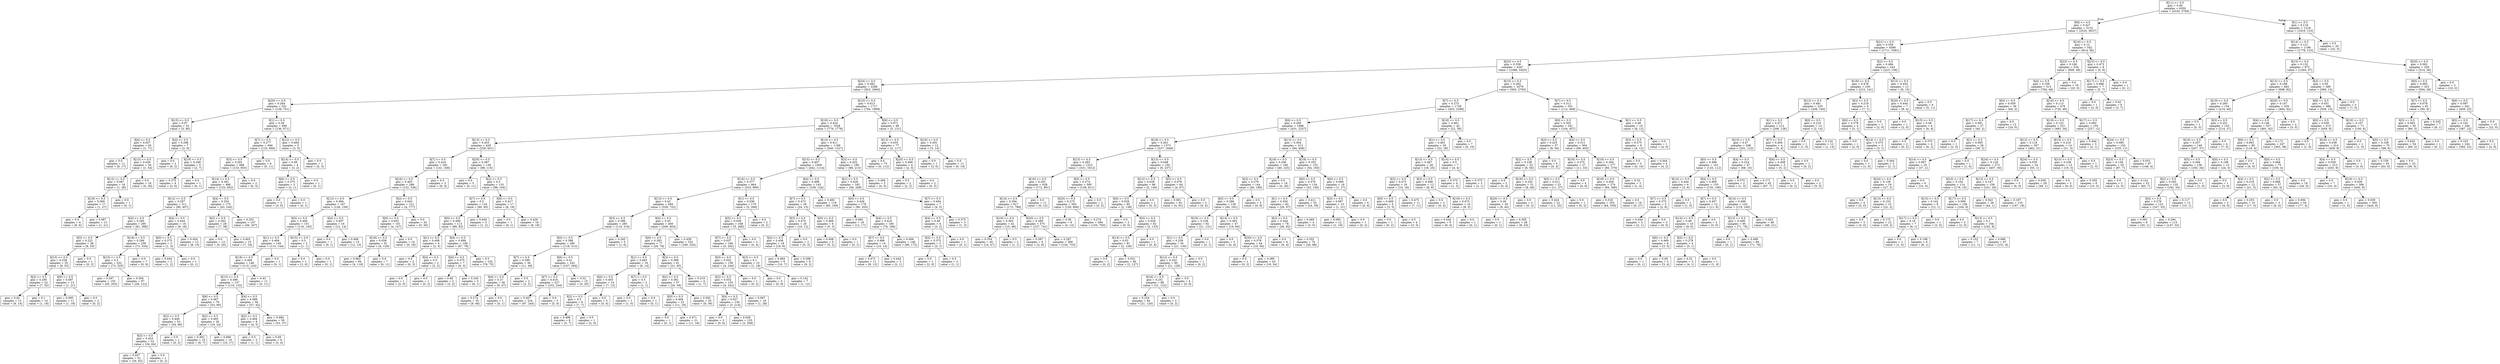 digraph Tree {
node [shape=box] ;
0 [label="X[11] <= 0.5\ngini = 0.49\nsamples = 6350\nvalue = [4335, 5760]"] ;
1 [label="X[8] <= 0.5\ngini = 0.427\nsamples = 5132\nvalue = [2525, 5637]"] ;
0 -> 1 [labeldistance=2.5, labelangle=45, headlabel="True"] ;
2 [label="X[21] <= 0.5\ngini = 0.359\nsamples = 4590\nvalue = [1711, 5581]"] ;
1 -> 2 ;
3 [label="X[23] <= 0.5\ngini = 0.338\nsamples = 4347\nvalue = [1488, 5425]"] ;
2 -> 3 ;
4 [label="X[24] <= 0.5\ngini = 0.382\nsamples = 2268\nvalue = [923, 2660]"] ;
3 -> 4 ;
5 [label="X[20] <= 0.5\ngini = 0.264\nsamples = 551\nvalue = [139, 751]"] ;
4 -> 5 ;
6 [label="X[15] <= 0.5\ngini = 0.07\nsamples = 52\nvalue = [3, 80]"] ;
5 -> 6 ;
7 [label="X[4] <= 0.5\ngini = 0.027\nsamples = 45\nvalue = [1, 71]"] ;
6 -> 7 ;
8 [label="gini = 0.0\nsamples = 11\nvalue = [0, 17]"] ;
7 -> 8 ;
9 [label="X[13] <= 0.5\ngini = 0.036\nsamples = 34\nvalue = [1, 54]"] ;
7 -> 9 ;
10 [label="X[12] <= 0.5\ngini = 0.067\nsamples = 18\nvalue = [1, 28]"] ;
9 -> 10 ;
11 [label="X[18] <= 0.5\ngini = 0.069\nsamples = 17\nvalue = [1, 27]"] ;
10 -> 11 ;
12 [label="gini = 0.0\nsamples = 4\nvalue = [0, 6]"] ;
11 -> 12 ;
13 [label="gini = 0.087\nsamples = 13\nvalue = [1, 21]"] ;
11 -> 13 ;
14 [label="gini = 0.0\nsamples = 1\nvalue = [0, 1]"] ;
10 -> 14 ;
15 [label="gini = 0.0\nsamples = 16\nvalue = [0, 26]"] ;
9 -> 15 ;
16 [label="X[4] <= 0.5\ngini = 0.298\nsamples = 7\nvalue = [2, 9]"] ;
6 -> 16 ;
17 [label="gini = 0.0\nsamples = 2\nvalue = [0, 2]"] ;
16 -> 17 ;
18 [label="X[19] <= 0.5\ngini = 0.346\nsamples = 5\nvalue = [2, 7]"] ;
16 -> 18 ;
19 [label="gini = 0.375\nsamples = 4\nvalue = [2, 6]"] ;
18 -> 19 ;
20 [label="gini = 0.0\nsamples = 1\nvalue = [0, 1]"] ;
18 -> 20 ;
21 [label="X[1] <= 0.5\ngini = 0.28\nsamples = 499\nvalue = [136, 671]"] ;
5 -> 21 ;
22 [label="X[7] <= 0.5\ngini = 0.277\nsamples = 494\nvalue = [133, 666]"] ;
21 -> 22 ;
23 [label="X[3] <= 0.5\ngini = 0.281\nsamples = 488\nvalue = [133, 655]"] ;
22 -> 23 ;
24 [label="X[14] <= 0.5\ngini = 0.281\nsamples = 486\nvalue = [133, 652]"] ;
23 -> 24 ;
25 [label="X[12] <= 0.5\ngini = 0.297\nsamples = 311\nvalue = [90, 407]"] ;
24 -> 25 ;
26 [label="X[4] <= 0.5\ngini = 0.285\nsamples = 295\nvalue = [81, 389]"] ;
25 -> 26 ;
27 [label="X[5] <= 0.5\ngini = 0.222\nsamples = 36\nvalue = [8, 55]"] ;
26 -> 27 ;
28 [label="X[15] <= 0.5\ngini = 0.228\nsamples = 35\nvalue = [8, 53]"] ;
27 -> 28 ;
29 [label="X[2] <= 0.5\ngini = 0.295\nsamples = 22\nvalue = [7, 32]"] ;
28 -> 29 ;
30 [label="gini = 0.42\nsamples = 12\nvalue = [6, 14]"] ;
29 -> 30 ;
31 [label="gini = 0.1\nsamples = 10\nvalue = [1, 18]"] ;
29 -> 31 ;
32 [label="X[0] <= 0.5\ngini = 0.087\nsamples = 13\nvalue = [1, 21]"] ;
28 -> 32 ;
33 [label="gini = 0.095\nsamples = 11\nvalue = [1, 19]"] ;
32 -> 33 ;
34 [label="gini = 0.0\nsamples = 2\nvalue = [0, 2]"] ;
32 -> 34 ;
35 [label="gini = 0.0\nsamples = 1\nvalue = [0, 2]"] ;
27 -> 35 ;
36 [label="X[16] <= 0.5\ngini = 0.294\nsamples = 259\nvalue = [73, 334]"] ;
26 -> 36 ;
37 [label="X[15] <= 0.5\ngini = 0.3\nsamples = 252\nvalue = [73, 325]"] ;
36 -> 37 ;
38 [label="gini = 0.297\nsamples = 155\nvalue = [45, 203]"] ;
37 -> 38 ;
39 [label="gini = 0.304\nsamples = 97\nvalue = [28, 122]"] ;
37 -> 39 ;
40 [label="gini = 0.0\nsamples = 7\nvalue = [0, 9]"] ;
36 -> 40 ;
41 [label="X[4] <= 0.5\ngini = 0.444\nsamples = 16\nvalue = [9, 18]"] ;
25 -> 41 ;
42 [label="X[0] <= 0.5\ngini = 0.375\nsamples = 3\nvalue = [1, 3]"] ;
41 -> 42 ;
43 [label="gini = 0.444\nsamples = 2\nvalue = [1, 2]"] ;
42 -> 43 ;
44 [label="gini = 0.0\nsamples = 1\nvalue = [0, 1]"] ;
42 -> 44 ;
45 [label="gini = 0.454\nsamples = 13\nvalue = [8, 15]"] ;
41 -> 45 ;
46 [label="X[4] <= 0.5\ngini = 0.254\nsamples = 175\nvalue = [43, 245]"] ;
24 -> 46 ;
47 [label="X[2] <= 0.5\ngini = 0.263\nsamples = 28\nvalue = [7, 38]"] ;
46 -> 47 ;
48 [label="gini = 0.0\nsamples = 13\nvalue = [0, 20]"] ;
47 -> 48 ;
49 [label="gini = 0.403\nsamples = 15\nvalue = [7, 18]"] ;
47 -> 49 ;
50 [label="gini = 0.252\nsamples = 147\nvalue = [36, 207]"] ;
46 -> 50 ;
51 [label="gini = 0.0\nsamples = 2\nvalue = [0, 3]"] ;
23 -> 51 ;
52 [label="gini = 0.0\nsamples = 6\nvalue = [0, 11]"] ;
22 -> 52 ;
53 [label="X[12] <= 0.5\ngini = 0.469\nsamples = 5\nvalue = [3, 5]"] ;
21 -> 53 ;
54 [label="X[14] <= 0.5\ngini = 0.48\nsamples = 4\nvalue = [3, 2]"] ;
53 -> 54 ;
55 [label="X[6] <= 0.5\ngini = 0.375\nsamples = 3\nvalue = [3, 1]"] ;
54 -> 55 ;
56 [label="gini = 0.0\nsamples = 2\nvalue = [3, 0]"] ;
55 -> 56 ;
57 [label="gini = 0.0\nsamples = 1\nvalue = [0, 1]"] ;
55 -> 57 ;
58 [label="gini = 0.0\nsamples = 1\nvalue = [0, 1]"] ;
54 -> 58 ;
59 [label="gini = 0.0\nsamples = 1\nvalue = [0, 3]"] ;
53 -> 59 ;
60 [label="X[10] <= 0.5\ngini = 0.413\nsamples = 1717\nvalue = [784, 1909]"] ;
4 -> 60 ;
61 [label="X[19] <= 0.5\ngini = 0.424\nsamples = 1628\nvalue = [779, 1778]"] ;
60 -> 61 ;
62 [label="X[13] <= 0.5\ngini = 0.453\nsamples = 429\nvalue = [239, 451]"] ;
61 -> 62 ;
63 [label="X[7] <= 0.5\ngini = 0.416\nsamples = 291\nvalue = [141, 336]"] ;
62 -> 63 ;
64 [label="X[16] <= 0.5\ngini = 0.405\nsamples = 288\nvalue = [132, 336]"] ;
63 -> 64 ;
65 [label="X[12] <= 0.5\ngini = 0.494\nsamples = 167\nvalue = [128, 159]"] ;
64 -> 65 ;
66 [label="X[5] <= 0.5\ngini = 0.494\nsamples = 151\nvalue = [116, 145]"] ;
65 -> 66 ;
67 [label="X[1] <= 0.5\ngini = 0.494\nsamples = 149\nvalue = [115, 144]"] ;
66 -> 67 ;
68 [label="X[18] <= 0.5\ngini = 0.494\nsamples = 148\nvalue = [115, 143]"] ;
67 -> 68 ;
69 [label="X[15] <= 0.5\ngini = 0.496\nsamples = 137\nvalue = [110, 132]"] ;
68 -> 69 ;
70 [label="X[6] <= 0.5\ngini = 0.467\nsamples = 79\nvalue = [53, 90]"] ;
69 -> 70 ;
71 [label="X[2] <= 0.5\ngini = 0.449\nsamples = 53\nvalue = [34, 66]"] ;
70 -> 71 ;
72 [label="X[3] <= 0.5\ngini = 0.453\nsamples = 52\nvalue = [34, 64]"] ;
71 -> 72 ;
73 [label="gini = 0.457\nsamples = 51\nvalue = [34, 62]"] ;
72 -> 73 ;
74 [label="gini = 0.0\nsamples = 1\nvalue = [0, 2]"] ;
72 -> 74 ;
75 [label="gini = 0.0\nsamples = 1\nvalue = [0, 2]"] ;
71 -> 75 ;
76 [label="X[2] <= 0.5\ngini = 0.493\nsamples = 26\nvalue = [19, 24]"] ;
70 -> 76 ;
77 [label="gini = 0.492\nsamples = 10\nvalue = [9, 7]"] ;
76 -> 77 ;
78 [label="gini = 0.466\nsamples = 16\nvalue = [10, 17]"] ;
76 -> 78 ;
79 [label="X[4] <= 0.5\ngini = 0.489\nsamples = 58\nvalue = [57, 42]"] ;
69 -> 79 ;
80 [label="X[2] <= 0.5\ngini = 0.494\nsamples = 8\nvalue = [4, 5]"] ;
79 -> 80 ;
81 [label="gini = 0.5\nsamples = 2\nvalue = [1, 1]"] ;
80 -> 81 ;
82 [label="gini = 0.49\nsamples = 6\nvalue = [3, 4]"] ;
80 -> 82 ;
83 [label="gini = 0.484\nsamples = 50\nvalue = [53, 37]"] ;
79 -> 83 ;
84 [label="gini = 0.43\nsamples = 11\nvalue = [5, 11]"] ;
68 -> 84 ;
85 [label="gini = 0.0\nsamples = 1\nvalue = [0, 1]"] ;
67 -> 85 ;
86 [label="X[15] <= 0.5\ngini = 0.5\nsamples = 2\nvalue = [1, 1]"] ;
66 -> 86 ;
87 [label="gini = 0.0\nsamples = 1\nvalue = [1, 0]"] ;
86 -> 87 ;
88 [label="gini = 0.0\nsamples = 1\nvalue = [0, 1]"] ;
86 -> 88 ;
89 [label="X[4] <= 0.5\ngini = 0.497\nsamples = 16\nvalue = [12, 14]"] ;
65 -> 89 ;
90 [label="gini = 0.0\nsamples = 1\nvalue = [0, 1]"] ;
89 -> 90 ;
91 [label="gini = 0.499\nsamples = 15\nvalue = [12, 13]"] ;
89 -> 91 ;
92 [label="X[2] <= 0.5\ngini = 0.043\nsamples = 121\nvalue = [4, 177]"] ;
64 -> 92 ;
93 [label="X[6] <= 0.5\ngini = 0.052\nsamples = 101\nvalue = [4, 147]"] ;
92 -> 93 ;
94 [label="X[18] <= 0.5\ngini = 0.058\nsamples = 91\nvalue = [4, 129]"] ;
93 -> 94 ;
95 [label="gini = 0.063\nsamples = 84\nvalue = [4, 118]"] ;
94 -> 95 ;
96 [label="gini = 0.0\nsamples = 7\nvalue = [0, 11]"] ;
94 -> 96 ;
97 [label="gini = 0.0\nsamples = 10\nvalue = [0, 18]"] ;
93 -> 97 ;
98 [label="gini = 0.0\nsamples = 20\nvalue = [0, 30]"] ;
92 -> 98 ;
99 [label="gini = 0.0\nsamples = 3\nvalue = [9, 0]"] ;
63 -> 99 ;
100 [label="X[20] <= 0.5\ngini = 0.497\nsamples = 138\nvalue = [98, 115]"] ;
62 -> 100 ;
101 [label="gini = 0.0\nsamples = 5\nvalue = [0, 11]"] ;
100 -> 101 ;
102 [label="X[2] <= 0.5\ngini = 0.5\nsamples = 133\nvalue = [98, 104]"] ;
100 -> 102 ;
103 [label="X[7] <= 0.5\ngini = 0.5\nsamples = 116\nvalue = [90, 85]"] ;
102 -> 103 ;
104 [label="X[0] <= 0.5\ngini = 0.499\nsamples = 113\nvalue = [89, 83]"] ;
103 -> 104 ;
105 [label="X[1] <= 0.5\ngini = 0.408\nsamples = 4\nvalue = [2, 5]"] ;
104 -> 105 ;
106 [label="gini = 0.0\nsamples = 2\nvalue = [0, 3]"] ;
105 -> 106 ;
107 [label="X[4] <= 0.5\ngini = 0.5\nsamples = 2\nvalue = [2, 2]"] ;
105 -> 107 ;
108 [label="gini = 0.0\nsamples = 1\nvalue = [2, 0]"] ;
107 -> 108 ;
109 [label="gini = 0.0\nsamples = 1\nvalue = [0, 2]"] ;
107 -> 109 ;
110 [label="X[4] <= 0.5\ngini = 0.499\nsamples = 109\nvalue = [87, 78]"] ;
104 -> 110 ;
111 [label="X[6] <= 0.5\ngini = 0.375\nsamples = 7\nvalue = [9, 3]"] ;
110 -> 111 ;
112 [label="gini = 0.48\nsamples = 2\nvalue = [3, 2]"] ;
111 -> 112 ;
113 [label="gini = 0.245\nsamples = 5\nvalue = [6, 1]"] ;
111 -> 113 ;
114 [label="gini = 0.5\nsamples = 102\nvalue = [78, 75]"] ;
110 -> 114 ;
115 [label="gini = 0.444\nsamples = 3\nvalue = [1, 2]"] ;
103 -> 115 ;
116 [label="X[6] <= 0.5\ngini = 0.417\nsamples = 17\nvalue = [8, 19]"] ;
102 -> 116 ;
117 [label="gini = 0.0\nsamples = 1\nvalue = [0, 1]"] ;
116 -> 117 ;
118 [label="gini = 0.426\nsamples = 16\nvalue = [8, 18]"] ;
116 -> 118 ;
119 [label="X[14] <= 0.5\ngini = 0.411\nsamples = 1199\nvalue = [540, 1327]"] ;
61 -> 119 ;
120 [label="X[15] <= 0.5\ngini = 0.407\nsamples = 1009\nvalue = [442, 1114]"] ;
119 -> 120 ;
121 [label="X[16] <= 0.5\ngini = 0.377\nsamples = 864\nvalue = [333, 990]"] ;
120 -> 121 ;
122 [label="X[13] <= 0.5\ngini = 0.43\nsamples = 694\nvalue = [328, 722]"] ;
121 -> 122 ;
123 [label="X[3] <= 0.5\ngini = 0.396\nsamples = 285\nvalue = [119, 319]"] ;
122 -> 123 ;
124 [label="X[0] <= 0.5\ngini = 0.398\nsamples = 280\nvalue = [118, 313]"] ;
123 -> 124 ;
125 [label="X[7] <= 0.5\ngini = 0.299\nsamples = 38\nvalue = [11, 49]"] ;
124 -> 125 ;
126 [label="X[4] <= 0.5\ngini = 0.27\nsamples = 36\nvalue = [9, 47]"] ;
125 -> 126 ;
127 [label="gini = 0.274\nsamples = 35\nvalue = [9, 46]"] ;
126 -> 127 ;
128 [label="gini = 0.0\nsamples = 1\nvalue = [0, 1]"] ;
126 -> 128 ;
129 [label="gini = 0.5\nsamples = 2\nvalue = [2, 2]"] ;
125 -> 129 ;
130 [label="X[6] <= 0.5\ngini = 0.41\nsamples = 242\nvalue = [107, 264]"] ;
124 -> 130 ;
131 [label="X[7] <= 0.5\ngini = 0.416\nsamples = 227\nvalue = [102, 244]"] ;
130 -> 131 ;
132 [label="gini = 0.407\nsamples = 224\nvalue = [97, 244]"] ;
131 -> 132 ;
133 [label="gini = 0.0\nsamples = 3\nvalue = [5, 0]"] ;
131 -> 133 ;
134 [label="gini = 0.32\nsamples = 15\nvalue = [5, 20]"] ;
130 -> 134 ;
135 [label="gini = 0.245\nsamples = 5\nvalue = [1, 6]"] ;
123 -> 135 ;
136 [label="X[4] <= 0.5\ngini = 0.45\nsamples = 409\nvalue = [209, 403]"] ;
122 -> 136 ;
137 [label="X[6] <= 0.5\ngini = 0.393\nsamples = 77\nvalue = [29, 79]"] ;
136 -> 137 ;
138 [label="X[1] <= 0.5\ngini = 0.463\nsamples = 16\nvalue = [8, 14]"] ;
137 -> 138 ;
139 [label="X[0] <= 0.5\ngini = 0.455\nsamples = 14\nvalue = [7, 13]"] ;
138 -> 139 ;
140 [label="X[2] <= 0.5\ngini = 0.5\nsamples = 9\nvalue = [7, 7]"] ;
139 -> 140 ;
141 [label="gini = 0.486\nsamples = 8\nvalue = [5, 7]"] ;
140 -> 141 ;
142 [label="gini = 0.0\nsamples = 1\nvalue = [2, 0]"] ;
140 -> 142 ;
143 [label="gini = 0.0\nsamples = 5\nvalue = [0, 6]"] ;
139 -> 143 ;
144 [label="X[7] <= 0.5\ngini = 0.5\nsamples = 2\nvalue = [1, 1]"] ;
138 -> 144 ;
145 [label="gini = 0.0\nsamples = 1\nvalue = [1, 0]"] ;
144 -> 145 ;
146 [label="gini = 0.0\nsamples = 1\nvalue = [0, 1]"] ;
144 -> 146 ;
147 [label="X[3] <= 0.5\ngini = 0.369\nsamples = 61\nvalue = [21, 65]"] ;
137 -> 147 ;
148 [label="X[2] <= 0.5\ngini = 0.381\nsamples = 57\nvalue = [20, 58]"] ;
147 -> 148 ;
149 [label="X[0] <= 0.5\ngini = 0.464\nsamples = 22\nvalue = [11, 19]"] ;
148 -> 149 ;
150 [label="gini = 0.0\nsamples = 1\nvalue = [0, 1]"] ;
149 -> 150 ;
151 [label="gini = 0.471\nsamples = 21\nvalue = [11, 18]"] ;
149 -> 151 ;
152 [label="gini = 0.305\nsamples = 35\nvalue = [9, 39]"] ;
148 -> 152 ;
153 [label="gini = 0.219\nsamples = 4\nvalue = [1, 7]"] ;
147 -> 153 ;
154 [label="gini = 0.459\nsamples = 332\nvalue = [180, 324]"] ;
136 -> 154 ;
155 [label="X[1] <= 0.5\ngini = 0.036\nsamples = 170\nvalue = [5, 268]"] ;
121 -> 155 ;
156 [label="X[5] <= 0.5\ngini = 0.036\nsamples = 168\nvalue = [5, 266]"] ;
155 -> 156 ;
157 [label="X[7] <= 0.5\ngini = 0.037\nsamples = 166\nvalue = [5, 262]"] ;
156 -> 157 ;
158 [label="X[3] <= 0.5\ngini = 0.032\nsamples = 156\nvalue = [4, 244]"] ;
157 -> 158 ;
159 [label="X[2] <= 0.5\ngini = 0.032\nsamples = 155\nvalue = [4, 242]"] ;
158 -> 159 ;
160 [label="X[4] <= 0.5\ngini = 0.027\nsamples = 136\nvalue = [3, 214]"] ;
159 -> 160 ;
161 [label="gini = 0.0\nsamples = 3\nvalue = [0, 6]"] ;
160 -> 161 ;
162 [label="gini = 0.028\nsamples = 133\nvalue = [3, 208]"] ;
160 -> 162 ;
163 [label="gini = 0.067\nsamples = 19\nvalue = [1, 28]"] ;
159 -> 163 ;
164 [label="gini = 0.0\nsamples = 1\nvalue = [0, 2]"] ;
158 -> 164 ;
165 [label="X[3] <= 0.5\ngini = 0.1\nsamples = 10\nvalue = [1, 18]"] ;
157 -> 165 ;
166 [label="gini = 0.0\nsamples = 3\nvalue = [0, 6]"] ;
165 -> 166 ;
167 [label="gini = 0.142\nsamples = 7\nvalue = [1, 12]"] ;
165 -> 167 ;
168 [label="gini = 0.0\nsamples = 2\nvalue = [0, 4]"] ;
156 -> 168 ;
169 [label="gini = 0.0\nsamples = 2\nvalue = [0, 2]"] ;
155 -> 169 ;
170 [label="X[4] <= 0.5\ngini = 0.498\nsamples = 145\nvalue = [109, 124]"] ;
120 -> 170 ;
171 [label="X[7] <= 0.5\ngini = 0.473\nsamples = 26\nvalue = [24, 15]"] ;
170 -> 171 ;
172 [label="X[3] <= 0.5\ngini = 0.475\nsamples = 20\nvalue = [19, 12]"] ;
171 -> 172 ;
173 [label="X[2] <= 0.5\ngini = 0.436\nsamples = 18\nvalue = [19, 9]"] ;
172 -> 173 ;
174 [label="gini = 0.484\nsamples = 9\nvalue = [10, 7]"] ;
173 -> 174 ;
175 [label="gini = 0.298\nsamples = 9\nvalue = [9, 2]"] ;
173 -> 175 ;
176 [label="gini = 0.0\nsamples = 2\nvalue = [0, 3]"] ;
172 -> 176 ;
177 [label="X[0] <= 0.5\ngini = 0.469\nsamples = 6\nvalue = [5, 3]"] ;
171 -> 177 ;
178 [label="gini = 0.408\nsamples = 5\nvalue = [5, 2]"] ;
177 -> 178 ;
179 [label="gini = 0.0\nsamples = 1\nvalue = [0, 1]"] ;
177 -> 179 ;
180 [label="gini = 0.492\nsamples = 119\nvalue = [85, 109]"] ;
170 -> 180 ;
181 [label="X[3] <= 0.5\ngini = 0.432\nsamples = 190\nvalue = [98, 213]"] ;
119 -> 181 ;
182 [label="X[1] <= 0.5\ngini = 0.429\nsamples = 185\nvalue = [94, 208]"] ;
181 -> 182 ;
183 [label="X[0] <= 0.5\ngini = 0.426\nsamples = 178\nvalue = [90, 203]"] ;
182 -> 183 ;
184 [label="gini = 0.485\nsamples = 18\nvalue = [12, 17]"] ;
183 -> 184 ;
185 [label="X[4] <= 0.5\ngini = 0.416\nsamples = 160\nvalue = [78, 186]"] ;
183 -> 185 ;
186 [label="X[7] <= 0.5\ngini = 0.486\nsamples = 14\nvalue = [10, 14]"] ;
185 -> 186 ;
187 [label="gini = 0.472\nsamples = 11\nvalue = [8, 13]"] ;
186 -> 187 ;
188 [label="gini = 0.444\nsamples = 3\nvalue = [2, 1]"] ;
186 -> 188 ;
189 [label="gini = 0.406\nsamples = 146\nvalue = [68, 172]"] ;
185 -> 189 ;
190 [label="X[7] <= 0.5\ngini = 0.494\nsamples = 7\nvalue = [4, 5]"] ;
182 -> 190 ;
191 [label="X[4] <= 0.5\ngini = 0.48\nsamples = 4\nvalue = [3, 2]"] ;
190 -> 191 ;
192 [label="X[5] <= 0.5\ngini = 0.375\nsamples = 3\nvalue = [3, 1]"] ;
191 -> 192 ;
193 [label="gini = 0.0\nsamples = 1\nvalue = [2, 0]"] ;
192 -> 193 ;
194 [label="gini = 0.5\nsamples = 2\nvalue = [1, 1]"] ;
192 -> 194 ;
195 [label="gini = 0.0\nsamples = 1\nvalue = [0, 1]"] ;
191 -> 195 ;
196 [label="gini = 0.375\nsamples = 3\nvalue = [1, 3]"] ;
190 -> 196 ;
197 [label="gini = 0.494\nsamples = 5\nvalue = [4, 5]"] ;
181 -> 197 ;
198 [label="X[6] <= 0.5\ngini = 0.071\nsamples = 89\nvalue = [5, 131]"] ;
60 -> 198 ;
199 [label="X[13] <= 0.5\ngini = 0.033\nsamples = 77\nvalue = [2, 117]"] ;
198 -> 199 ;
200 [label="gini = 0.0\nsamples = 73\nvalue = [0, 112]"] ;
199 -> 200 ;
201 [label="X[20] <= 0.5\ngini = 0.408\nsamples = 4\nvalue = [2, 5]"] ;
199 -> 201 ;
202 [label="gini = 0.5\nsamples = 2\nvalue = [2, 2]"] ;
201 -> 202 ;
203 [label="gini = 0.0\nsamples = 2\nvalue = [0, 3]"] ;
201 -> 203 ;
204 [label="X[16] <= 0.5\ngini = 0.291\nsamples = 12\nvalue = [3, 14]"] ;
198 -> 204 ;
205 [label="gini = 0.0\nsamples = 1\nvalue = [3, 0]"] ;
204 -> 205 ;
206 [label="gini = 0.0\nsamples = 11\nvalue = [0, 14]"] ;
204 -> 206 ;
207 [label="X[15] <= 0.5\ngini = 0.282\nsamples = 2079\nvalue = [565, 2765]"] ;
3 -> 207 ;
208 [label="X[7] <= 0.5\ngini = 0.275\nsamples = 1728\nvalue = [453, 2296]"] ;
207 -> 208 ;
209 [label="X[6] <= 0.5\ngini = 0.269\nsamples = 1686\nvalue = [431, 2257]"] ;
208 -> 209 ;
210 [label="X[18] <= 0.5\ngini = 0.261\nsamples = 1373\nvalue = [337, 1849]"] ;
209 -> 210 ;
211 [label="X[13] <= 0.5\ngini = 0.283\nsamples = 1223\nvalue = [331, 1612]"] ;
210 -> 211 ;
212 [label="X[16] <= 0.5\ngini = 0.291\nsamples = 628\nvalue = [172, 801]"] ;
211 -> 212 ;
213 [label="X[14] <= 0.5\ngini = 0.294\nsamples = 617\nvalue = [172, 789]"] ;
212 -> 213 ;
214 [label="X[19] <= 0.5\ngini = 0.363\nsamples = 42\nvalue = [15, 48]"] ;
213 -> 214 ;
215 [label="gini = 0.354\nsamples = 40\nvalue = [14, 47]"] ;
214 -> 215 ;
216 [label="gini = 0.5\nsamples = 2\nvalue = [1, 1]"] ;
214 -> 216 ;
217 [label="X[20] <= 0.5\ngini = 0.289\nsamples = 575\nvalue = [157, 741]"] ;
213 -> 217 ;
218 [label="gini = 0.397\nsamples = 9\nvalue = [3, 8]"] ;
217 -> 218 ;
219 [label="gini = 0.287\nsamples = 566\nvalue = [154, 733]"] ;
217 -> 219 ;
220 [label="gini = 0.0\nsamples = 11\nvalue = [0, 12]"] ;
212 -> 220 ;
221 [label="X[5] <= 0.5\ngini = 0.274\nsamples = 595\nvalue = [159, 811]"] ;
211 -> 221 ;
222 [label="X[20] <= 0.5\ngini = 0.275\nsamples = 593\nvalue = [159, 806]"] ;
221 -> 222 ;
223 [label="gini = 0.36\nsamples = 9\nvalue = [4, 13]"] ;
222 -> 223 ;
224 [label="gini = 0.274\nsamples = 584\nvalue = [155, 793]"] ;
222 -> 224 ;
225 [label="gini = 0.0\nsamples = 2\nvalue = [0, 5]"] ;
221 -> 225 ;
226 [label="X[13] <= 0.5\ngini = 0.048\nsamples = 150\nvalue = [6, 237]"] ;
210 -> 226 ;
227 [label="X[12] <= 0.5\ngini = 0.028\nsamples = 86\nvalue = [2, 140]"] ;
226 -> 227 ;
228 [label="X[0] <= 0.5\ngini = 0.028\nsamples = 85\nvalue = [2, 138]"] ;
227 -> 228 ;
229 [label="gini = 0.0\nsamples = 3\nvalue = [0, 5]"] ;
228 -> 229 ;
230 [label="X[5] <= 0.5\ngini = 0.029\nsamples = 82\nvalue = [2, 133]"] ;
228 -> 230 ;
231 [label="X[14] <= 0.5\ngini = 0.03\nsamples = 81\nvalue = [2, 129]"] ;
230 -> 231 ;
232 [label="gini = 0.0\nsamples = 1\nvalue = [0, 2]"] ;
231 -> 232 ;
233 [label="gini = 0.031\nsamples = 80\nvalue = [2, 127]"] ;
231 -> 233 ;
234 [label="gini = 0.0\nsamples = 1\nvalue = [0, 4]"] ;
230 -> 234 ;
235 [label="gini = 0.0\nsamples = 1\nvalue = [0, 2]"] ;
227 -> 235 ;
236 [label="X[5] <= 0.5\ngini = 0.076\nsamples = 64\nvalue = [4, 97]"] ;
226 -> 236 ;
237 [label="gini = 0.081\nsamples = 62\nvalue = [4, 91]"] ;
236 -> 237 ;
238 [label="gini = 0.0\nsamples = 2\nvalue = [0, 6]"] ;
236 -> 238 ;
239 [label="X[13] <= 0.5\ngini = 0.304\nsamples = 313\nvalue = [94, 408]"] ;
209 -> 239 ;
240 [label="X[18] <= 0.5\ngini = 0.256\nsamples = 160\nvalue = [40, 225]"] ;
239 -> 240 ;
241 [label="X[3] <= 0.5\ngini = 0.279\nsamples = 144\nvalue = [40, 199]"] ;
240 -> 241 ;
242 [label="X[0] <= 0.5\ngini = 0.286\nsamples = 139\nvalue = [40, 191]"] ;
241 -> 242 ;
243 [label="X[19] <= 0.5\ngini = 0.238\nsamples = 92\nvalue = [21, 131]"] ;
242 -> 243 ;
244 [label="X[1] <= 0.5\ngini = 0.239\nsamples = 91\nvalue = [21, 130]"] ;
243 -> 244 ;
245 [label="X[12] <= 0.5\ngini = 0.242\nsamples = 90\nvalue = [21, 128]"] ;
244 -> 245 ;
246 [label="X[16] <= 0.5\ngini = 0.251\nsamples = 86\nvalue = [21, 122]"] ;
245 -> 246 ;
247 [label="gini = 0.254\nsamples = 84\nvalue = [21, 120]"] ;
246 -> 247 ;
248 [label="gini = 0.0\nsamples = 2\nvalue = [0, 2]"] ;
246 -> 248 ;
249 [label="gini = 0.0\nsamples = 4\nvalue = [0, 6]"] ;
245 -> 249 ;
250 [label="gini = 0.0\nsamples = 1\nvalue = [0, 2]"] ;
244 -> 250 ;
251 [label="gini = 0.0\nsamples = 1\nvalue = [0, 1]"] ;
243 -> 251 ;
252 [label="X[14] <= 0.5\ngini = 0.365\nsamples = 47\nvalue = [19, 60]"] ;
242 -> 252 ;
253 [label="gini = 0.0\nsamples = 3\nvalue = [0, 4]"] ;
252 -> 253 ;
254 [label="X[20] <= 0.5\ngini = 0.378\nsamples = 44\nvalue = [19, 56]"] ;
252 -> 254 ;
255 [label="gini = 0.0\nsamples = 1\nvalue = [0, 2]"] ;
254 -> 255 ;
256 [label="gini = 0.385\nsamples = 43\nvalue = [19, 54]"] ;
254 -> 256 ;
257 [label="gini = 0.0\nsamples = 5\nvalue = [0, 8]"] ;
241 -> 257 ;
258 [label="gini = 0.0\nsamples = 16\nvalue = [0, 26]"] ;
240 -> 258 ;
259 [label="X[18] <= 0.5\ngini = 0.352\nsamples = 153\nvalue = [54, 183]"] ;
239 -> 259 ;
260 [label="X[0] <= 0.5\ngini = 0.379\nsamples = 134\nvalue = [53, 156]"] ;
259 -> 260 ;
261 [label="X[1] <= 0.5\ngini = 0.354\nsamples = 82\nvalue = [29, 97]"] ;
260 -> 261 ;
262 [label="X[2] <= 0.5\ngini = 0.344\nsamples = 78\nvalue = [26, 92]"] ;
261 -> 262 ;
263 [label="gini = 0.0\nsamples = 4\nvalue = [0, 4]"] ;
262 -> 263 ;
264 [label="gini = 0.352\nsamples = 74\nvalue = [26, 88]"] ;
262 -> 264 ;
265 [label="gini = 0.469\nsamples = 4\nvalue = [3, 5]"] ;
261 -> 265 ;
266 [label="gini = 0.411\nsamples = 52\nvalue = [24, 59]"] ;
260 -> 266 ;
267 [label="X[0] <= 0.5\ngini = 0.069\nsamples = 19\nvalue = [1, 27]"] ;
259 -> 267 ;
268 [label="X[3] <= 0.5\ngini = 0.087\nsamples = 13\nvalue = [1, 21]"] ;
267 -> 268 ;
269 [label="gini = 0.095\nsamples = 12\nvalue = [1, 19]"] ;
268 -> 269 ;
270 [label="gini = 0.0\nsamples = 1\nvalue = [0, 2]"] ;
268 -> 270 ;
271 [label="gini = 0.0\nsamples = 6\nvalue = [0, 6]"] ;
267 -> 271 ;
272 [label="X[18] <= 0.5\ngini = 0.461\nsamples = 42\nvalue = [22, 39]"] ;
208 -> 272 ;
273 [label="X[1] <= 0.5\ngini = 0.491\nsamples = 35\nvalue = [22, 29]"] ;
272 -> 273 ;
274 [label="X[13] <= 0.5\ngini = 0.487\nsamples = 28\nvalue = [18, 25]"] ;
273 -> 274 ;
275 [label="X[3] <= 0.5\ngini = 0.473\nsamples = 16\nvalue = [10, 16]"] ;
274 -> 275 ;
276 [label="X[0] <= 0.5\ngini = 0.469\nsamples = 5\nvalue = [3, 5]"] ;
275 -> 276 ;
277 [label="gini = 0.0\nsamples = 1\nvalue = [0, 2]"] ;
276 -> 277 ;
278 [label="gini = 0.5\nsamples = 4\nvalue = [3, 3]"] ;
276 -> 278 ;
279 [label="gini = 0.475\nsamples = 11\nvalue = [7, 11]"] ;
275 -> 279 ;
280 [label="X[3] <= 0.5\ngini = 0.498\nsamples = 12\nvalue = [8, 9]"] ;
274 -> 280 ;
281 [label="gini = 0.0\nsamples = 2\nvalue = [0, 4]"] ;
280 -> 281 ;
282 [label="X[19] <= 0.5\ngini = 0.473\nsamples = 10\nvalue = [8, 5]"] ;
280 -> 282 ;
283 [label="gini = 0.444\nsamples = 9\nvalue = [8, 4]"] ;
282 -> 283 ;
284 [label="gini = 0.0\nsamples = 1\nvalue = [0, 1]"] ;
282 -> 284 ;
285 [label="X[14] <= 0.5\ngini = 0.5\nsamples = 7\nvalue = [4, 4]"] ;
273 -> 285 ;
286 [label="gini = 0.375\nsamples = 4\nvalue = [1, 3]"] ;
285 -> 286 ;
287 [label="gini = 0.375\nsamples = 3\nvalue = [3, 1]"] ;
285 -> 287 ;
288 [label="gini = 0.0\nsamples = 7\nvalue = [0, 10]"] ;
272 -> 288 ;
289 [label="X[7] <= 0.5\ngini = 0.311\nsamples = 351\nvalue = [112, 469]"] ;
207 -> 289 ;
290 [label="X[0] <= 0.5\ngini = 0.302\nsamples = 341\nvalue = [104, 457]"] ;
289 -> 290 ;
291 [label="X[3] <= 0.5\ngini = 0.225\nsamples = 37\nvalue = [8, 54]"] ;
290 -> 291 ;
292 [label="X[2] <= 0.5\ngini = 0.238\nsamples = 33\nvalue = [8, 50]"] ;
291 -> 292 ;
293 [label="gini = 0.0\nsamples = 2\nvalue = [0, 4]"] ;
292 -> 293 ;
294 [label="X[18] <= 0.5\ngini = 0.252\nsamples = 31\nvalue = [8, 46]"] ;
292 -> 294 ;
295 [label="X[20] <= 0.5\ngini = 0.26\nsamples = 29\nvalue = [8, 44]"] ;
294 -> 295 ;
296 [label="gini = 0.0\nsamples = 1\nvalue = [0, 1]"] ;
295 -> 296 ;
297 [label="gini = 0.265\nsamples = 28\nvalue = [8, 43]"] ;
295 -> 297 ;
298 [label="gini = 0.0\nsamples = 2\nvalue = [0, 2]"] ;
294 -> 298 ;
299 [label="gini = 0.0\nsamples = 4\nvalue = [0, 4]"] ;
291 -> 299 ;
300 [label="X[4] <= 0.5\ngini = 0.311\nsamples = 304\nvalue = [96, 403]"] ;
290 -> 300 ;
301 [label="X[18] <= 0.5\ngini = 0.375\nsamples = 27\nvalue = [11, 33]"] ;
300 -> 301 ;
302 [label="X[5] <= 0.5\ngini = 0.411\nsamples = 23\nvalue = [11, 27]"] ;
301 -> 302 ;
303 [label="gini = 0.424\nsamples = 22\nvalue = [11, 25]"] ;
302 -> 303 ;
304 [label="gini = 0.0\nsamples = 1\nvalue = [0, 2]"] ;
302 -> 304 ;
305 [label="gini = 0.0\nsamples = 4\nvalue = [0, 6]"] ;
301 -> 305 ;
306 [label="X[19] <= 0.5\ngini = 0.304\nsamples = 277\nvalue = [85, 370]"] ;
300 -> 306 ;
307 [label="X[18] <= 0.5\ngini = 0.304\nsamples = 274\nvalue = [84, 366]"] ;
306 -> 307 ;
308 [label="gini = 0.318\nsamples = 255\nvalue = [84, 339]"] ;
307 -> 308 ;
309 [label="gini = 0.0\nsamples = 19\nvalue = [0, 27]"] ;
307 -> 309 ;
310 [label="gini = 0.32\nsamples = 3\nvalue = [1, 4]"] ;
306 -> 310 ;
311 [label="X[1] <= 0.5\ngini = 0.48\nsamples = 10\nvalue = [8, 12]"] ;
289 -> 311 ;
312 [label="X[3] <= 0.5\ngini = 0.375\nsamples = 9\nvalue = [4, 12]"] ;
311 -> 312 ;
313 [label="gini = 0.0\nsamples = 5\nvalue = [0, 10]"] ;
312 -> 313 ;
314 [label="gini = 0.444\nsamples = 4\nvalue = [4, 2]"] ;
312 -> 314 ;
315 [label="gini = 0.0\nsamples = 1\nvalue = [4, 0]"] ;
311 -> 315 ;
316 [label="X[2] <= 0.5\ngini = 0.484\nsamples = 243\nvalue = [223, 156]"] ;
2 -> 316 ;
317 [label="X[18] <= 0.5\ngini = 0.478\nsamples = 230\nvalue = [215, 141]"] ;
316 -> 317 ;
318 [label="X[12] <= 0.5\ngini = 0.481\nsamples = 225\nvalue = [208, 140]"] ;
317 -> 318 ;
319 [label="X[1] <= 0.5\ngini = 0.471\nsamples = 212\nvalue = [206, 126]"] ;
318 -> 319 ;
320 [label="X[15] <= 0.5\ngini = 0.47\nsamples = 208\nvalue = [201, 122]"] ;
319 -> 320 ;
321 [label="X[0] <= 0.5\ngini = 0.496\nsamples = 161\nvalue = [133, 112]"] ;
320 -> 321 ;
322 [label="X[14] <= 0.5\ngini = 0.444\nsamples = 6\nvalue = [3, 6]"] ;
321 -> 322 ;
323 [label="X[7] <= 0.5\ngini = 0.375\nsamples = 5\nvalue = [2, 6]"] ;
322 -> 323 ;
324 [label="gini = 0.444\nsamples = 2\nvalue = [2, 1]"] ;
323 -> 324 ;
325 [label="gini = 0.0\nsamples = 3\nvalue = [0, 5]"] ;
323 -> 325 ;
326 [label="gini = 0.0\nsamples = 1\nvalue = [1, 0]"] ;
322 -> 326 ;
327 [label="X[4] <= 0.5\ngini = 0.495\nsamples = 155\nvalue = [130, 106]"] ;
321 -> 327 ;
328 [label="X[7] <= 0.5\ngini = 0.457\nsamples = 12\nvalue = [11, 6]"] ;
327 -> 328 ;
329 [label="X[14] <= 0.5\ngini = 0.49\nsamples = 10\nvalue = [8, 6]"] ;
328 -> 329 ;
330 [label="X[6] <= 0.5\ngini = 0.469\nsamples = 6\nvalue = [3, 5]"] ;
329 -> 330 ;
331 [label="gini = 0.0\nsamples = 1\nvalue = [0, 1]"] ;
330 -> 331 ;
332 [label="gini = 0.49\nsamples = 5\nvalue = [3, 4]"] ;
330 -> 332 ;
333 [label="X[5] <= 0.5\ngini = 0.278\nsamples = 4\nvalue = [5, 1]"] ;
329 -> 333 ;
334 [label="gini = 0.32\nsamples = 3\nvalue = [4, 1]"] ;
333 -> 334 ;
335 [label="gini = 0.0\nsamples = 1\nvalue = [1, 0]"] ;
333 -> 335 ;
336 [label="gini = 0.0\nsamples = 2\nvalue = [3, 0]"] ;
328 -> 336 ;
337 [label="X[14] <= 0.5\ngini = 0.496\nsamples = 143\nvalue = [119, 100]"] ;
327 -> 337 ;
338 [label="X[13] <= 0.5\ngini = 0.499\nsamples = 95\nvalue = [71, 79]"] ;
337 -> 338 ;
339 [label="gini = 0.0\nsamples = 1\nvalue = [0, 1]"] ;
338 -> 339 ;
340 [label="gini = 0.499\nsamples = 94\nvalue = [71, 78]"] ;
338 -> 340 ;
341 [label="gini = 0.423\nsamples = 48\nvalue = [48, 21]"] ;
337 -> 341 ;
342 [label="X[4] <= 0.5\ngini = 0.224\nsamples = 47\nvalue = [68, 10]"] ;
320 -> 342 ;
343 [label="gini = 0.375\nsamples = 2\nvalue = [1, 3]"] ;
342 -> 343 ;
344 [label="gini = 0.171\nsamples = 45\nvalue = [67, 7]"] ;
342 -> 344 ;
345 [label="X[7] <= 0.5\ngini = 0.494\nsamples = 4\nvalue = [5, 4]"] ;
319 -> 345 ;
346 [label="X[6] <= 0.5\ngini = 0.408\nsamples = 3\nvalue = [5, 2]"] ;
345 -> 346 ;
347 [label="gini = 0.0\nsamples = 1\nvalue = [0, 2]"] ;
346 -> 347 ;
348 [label="gini = 0.0\nsamples = 2\nvalue = [5, 0]"] ;
346 -> 348 ;
349 [label="gini = 0.0\nsamples = 1\nvalue = [0, 2]"] ;
345 -> 349 ;
350 [label="X[0] <= 0.5\ngini = 0.219\nsamples = 13\nvalue = [2, 14]"] ;
318 -> 350 ;
351 [label="gini = 0.0\nsamples = 1\nvalue = [1, 0]"] ;
350 -> 351 ;
352 [label="gini = 0.124\nsamples = 12\nvalue = [1, 14]"] ;
350 -> 352 ;
353 [label="X[3] <= 0.5\ngini = 0.219\nsamples = 5\nvalue = [7, 1]"] ;
317 -> 353 ;
354 [label="X[0] <= 0.5\ngini = 0.278\nsamples = 4\nvalue = [5, 1]"] ;
353 -> 354 ;
355 [label="gini = 0.0\nsamples = 1\nvalue = [2, 0]"] ;
354 -> 355 ;
356 [label="X[14] <= 0.5\ngini = 0.375\nsamples = 3\nvalue = [3, 1]"] ;
354 -> 356 ;
357 [label="gini = 0.0\nsamples = 1\nvalue = [1, 0]"] ;
356 -> 357 ;
358 [label="gini = 0.444\nsamples = 2\nvalue = [2, 1]"] ;
356 -> 358 ;
359 [label="gini = 0.0\nsamples = 1\nvalue = [2, 0]"] ;
353 -> 359 ;
360 [label="X[13] <= 0.5\ngini = 0.454\nsamples = 13\nvalue = [8, 15]"] ;
316 -> 360 ;
361 [label="X[20] <= 0.5\ngini = 0.444\nsamples = 7\nvalue = [8, 4]"] ;
360 -> 361 ;
362 [label="gini = 0.0\nsamples = 1\nvalue = [2, 0]"] ;
361 -> 362 ;
363 [label="X[15] <= 0.5\ngini = 0.48\nsamples = 6\nvalue = [6, 4]"] ;
361 -> 363 ;
364 [label="gini = 0.0\nsamples = 2\nvalue = [0, 2]"] ;
363 -> 364 ;
365 [label="gini = 0.375\nsamples = 4\nvalue = [6, 2]"] ;
363 -> 365 ;
366 [label="gini = 0.0\nsamples = 6\nvalue = [0, 11]"] ;
360 -> 366 ;
367 [label="X[16] <= 0.5\ngini = 0.12\nsamples = 542\nvalue = [814, 56]"] ;
1 -> 367 ;
368 [label="X[22] <= 0.5\ngini = 0.106\nsamples = 534\nvalue = [809, 48]"] ;
367 -> 368 ;
369 [label="X[4] <= 0.5\ngini = 0.109\nsamples = 515\nvalue = [784, 48]"] ;
368 -> 369 ;
370 [label="X[0] <= 0.5\ngini = 0.059\nsamples = 39\nvalue = [64, 2]"] ;
369 -> 370 ;
371 [label="X[17] <= 0.5\ngini = 0.091\nsamples = 27\nvalue = [40, 2]"] ;
370 -> 371 ;
372 [label="gini = 0.0\nsamples = 1\nvalue = [2, 0]"] ;
371 -> 372 ;
373 [label="X[1] <= 0.5\ngini = 0.095\nsamples = 26\nvalue = [38, 2]"] ;
371 -> 373 ;
374 [label="X[14] <= 0.5\ngini = 0.097\nsamples = 25\nvalue = [37, 2]"] ;
373 -> 374 ;
375 [label="X[24] <= 0.5\ngini = 0.128\nsamples = 19\nvalue = [27, 2]"] ;
374 -> 375 ;
376 [label="gini = 0.0\nsamples = 4\nvalue = [5, 0]"] ;
375 -> 376 ;
377 [label="X[13] <= 0.5\ngini = 0.153\nsamples = 15\nvalue = [22, 2]"] ;
375 -> 377 ;
378 [label="gini = 0.0\nsamples = 3\nvalue = [3, 0]"] ;
377 -> 378 ;
379 [label="gini = 0.172\nsamples = 12\nvalue = [19, 2]"] ;
377 -> 379 ;
380 [label="gini = 0.0\nsamples = 6\nvalue = [10, 0]"] ;
374 -> 380 ;
381 [label="gini = 0.0\nsamples = 1\nvalue = [1, 0]"] ;
373 -> 381 ;
382 [label="gini = 0.0\nsamples = 12\nvalue = [24, 0]"] ;
370 -> 382 ;
383 [label="X[14] <= 0.5\ngini = 0.113\nsamples = 476\nvalue = [720, 46]"] ;
369 -> 383 ;
384 [label="X[19] <= 0.5\ngini = 0.123\nsamples = 321\nvalue = [483, 34]"] ;
383 -> 384 ;
385 [label="X[12] <= 0.5\ngini = 0.118\nsamples = 307\nvalue = [462, 31]"] ;
384 -> 385 ;
386 [label="X[24] <= 0.5\ngini = 0.128\nsamples = 273\nvalue = [407, 30]"] ;
385 -> 386 ;
387 [label="X[23] <= 0.5\ngini = 0.102\nsamples = 114\nvalue = [176, 10]"] ;
386 -> 387 ;
388 [label="X[15] <= 0.5\ngini = 0.142\nsamples = 8\nvalue = [12, 1]"] ;
387 -> 388 ;
389 [label="X[17] <= 0.5\ngini = 0.18\nsamples = 7\nvalue = [9, 1]"] ;
388 -> 389 ;
390 [label="gini = 0.0\nsamples = 1\nvalue = [1, 0]"] ;
389 -> 390 ;
391 [label="gini = 0.198\nsamples = 6\nvalue = [8, 1]"] ;
389 -> 391 ;
392 [label="gini = 0.0\nsamples = 1\nvalue = [3, 0]"] ;
388 -> 392 ;
393 [label="X[17] <= 0.5\ngini = 0.099\nsamples = 106\nvalue = [164, 9]"] ;
387 -> 393 ;
394 [label="gini = 0.0\nsamples = 2\nvalue = [2, 0]"] ;
393 -> 394 ;
395 [label="X[13] <= 0.5\ngini = 0.1\nsamples = 104\nvalue = [162, 9]"] ;
393 -> 395 ;
396 [label="gini = 0.153\nsamples = 7\nvalue = [11, 1]"] ;
395 -> 396 ;
397 [label="gini = 0.096\nsamples = 97\nvalue = [151, 8]"] ;
395 -> 397 ;
398 [label="X[13] <= 0.5\ngini = 0.147\nsamples = 159\nvalue = [231, 20]"] ;
386 -> 398 ;
399 [label="gini = 0.043\nsamples = 26\nvalue = [44, 1]"] ;
398 -> 399 ;
400 [label="gini = 0.167\nsamples = 133\nvalue = [187, 19]"] ;
398 -> 400 ;
401 [label="X[24] <= 0.5\ngini = 0.035\nsamples = 34\nvalue = [55, 1]"] ;
385 -> 401 ;
402 [label="gini = 0.0\nsamples = 5\nvalue = [6, 0]"] ;
401 -> 402 ;
403 [label="gini = 0.039\nsamples = 29\nvalue = [49, 1]"] ;
401 -> 403 ;
404 [label="X[15] <= 0.5\ngini = 0.219\nsamples = 14\nvalue = [21, 3]"] ;
384 -> 404 ;
405 [label="X[13] <= 0.5\ngini = 0.236\nsamples = 13\nvalue = [19, 3]"] ;
404 -> 405 ;
406 [label="gini = 0.0\nsamples = 5\nvalue = [9, 0]"] ;
405 -> 406 ;
407 [label="gini = 0.355\nsamples = 8\nvalue = [10, 3]"] ;
405 -> 407 ;
408 [label="gini = 0.0\nsamples = 1\nvalue = [2, 0]"] ;
404 -> 408 ;
409 [label="X[17] <= 0.5\ngini = 0.092\nsamples = 155\nvalue = [237, 12]"] ;
383 -> 409 ;
410 [label="gini = 0.444\nsamples = 3\nvalue = [2, 1]"] ;
409 -> 410 ;
411 [label="X[24] <= 0.5\ngini = 0.085\nsamples = 152\nvalue = [235, 11]"] ;
409 -> 411 ;
412 [label="X[23] <= 0.5\ngini = 0.138\nsamples = 55\nvalue = [87, 7]"] ;
411 -> 412 ;
413 [label="gini = 0.0\nsamples = 2\nvalue = [2, 0]"] ;
412 -> 413 ;
414 [label="gini = 0.141\nsamples = 53\nvalue = [85, 7]"] ;
412 -> 414 ;
415 [label="gini = 0.051\nsamples = 97\nvalue = [148, 4]"] ;
411 -> 415 ;
416 [label="gini = 0.0\nsamples = 19\nvalue = [25, 0]"] ;
368 -> 416 ;
417 [label="X[23] <= 0.5\ngini = 0.473\nsamples = 8\nvalue = [5, 8]"] ;
367 -> 417 ;
418 [label="X[17] <= 0.5\ngini = 0.486\nsamples = 7\nvalue = [5, 7]"] ;
417 -> 418 ;
419 [label="gini = 0.0\nsamples = 1\nvalue = [2, 0]"] ;
418 -> 419 ;
420 [label="gini = 0.42\nsamples = 6\nvalue = [3, 7]"] ;
418 -> 420 ;
421 [label="gini = 0.0\nsamples = 1\nvalue = [0, 1]"] ;
417 -> 421 ;
422 [label="X[1] <= 0.5\ngini = 0.119\nsamples = 1218\nvalue = [1810, 123]"] ;
0 -> 422 [labeldistance=2.5, labelangle=-45, headlabel="False"] ;
423 [label="X[14] <= 0.5\ngini = 0.121\nsamples = 1198\nvalue = [1778, 123]"] ;
422 -> 423 ;
424 [label="X[15] <= 0.5\ngini = 0.132\nsamples = 872\nvalue = [1264, 97]"] ;
423 -> 424 ;
425 [label="X[13] <= 0.5\ngini = 0.188\nsamples = 483\nvalue = [698, 82]"] ;
424 -> 425 ;
426 [label="X[19] <= 0.5\ngini = 0.265\nsamples = 154\nvalue = [214, 40]"] ;
425 -> 426 ;
427 [label="gini = 0.0\nsamples = 1\nvalue = [0, 3]"] ;
426 -> 427 ;
428 [label="X[3] <= 0.5\ngini = 0.251\nsamples = 153\nvalue = [214, 37]"] ;
426 -> 428 ;
429 [label="X[16] <= 0.5\ngini = 0.257\nsamples = 149\nvalue = [207, 37]"] ;
428 -> 429 ;
430 [label="X[5] <= 0.5\ngini = 0.264\nsamples = 136\nvalue = [183, 34]"] ;
429 -> 430 ;
431 [label="X[2] <= 0.5\ngini = 0.265\nsamples = 135\nvalue = [182, 34]"] ;
430 -> 431 ;
432 [label="X[4] <= 0.5\ngini = 0.276\nsamples = 123\nvalue = [167, 33]"] ;
431 -> 432 ;
433 [label="gini = 0.091\nsamples = 8\nvalue = [20, 1]"] ;
432 -> 433 ;
434 [label="gini = 0.294\nsamples = 115\nvalue = [147, 32]"] ;
432 -> 434 ;
435 [label="gini = 0.117\nsamples = 12\nvalue = [15, 1]"] ;
431 -> 435 ;
436 [label="gini = 0.0\nsamples = 1\nvalue = [1, 0]"] ;
430 -> 436 ;
437 [label="X[0] <= 0.5\ngini = 0.198\nsamples = 13\nvalue = [24, 3]"] ;
429 -> 437 ;
438 [label="gini = 0.0\nsamples = 1\nvalue = [3, 0]"] ;
437 -> 438 ;
439 [label="X[4] <= 0.5\ngini = 0.219\nsamples = 12\nvalue = [21, 3]"] ;
437 -> 439 ;
440 [label="gini = 0.0\nsamples = 2\nvalue = [4, 0]"] ;
439 -> 440 ;
441 [label="gini = 0.255\nsamples = 10\nvalue = [17, 3]"] ;
439 -> 441 ;
442 [label="gini = 0.0\nsamples = 4\nvalue = [7, 0]"] ;
428 -> 442 ;
443 [label="X[20] <= 0.5\ngini = 0.147\nsamples = 329\nvalue = [484, 42]"] ;
425 -> 443 ;
444 [label="X[4] <= 0.5\ngini = 0.148\nsamples = 327\nvalue = [481, 42]"] ;
443 -> 444 ;
445 [label="X[6] <= 0.5\ngini = 0.063\nsamples = 80\nvalue = [118, 4]"] ;
444 -> 445 ;
446 [label="gini = 0.0\nsamples = 5\nvalue = [9, 0]"] ;
445 -> 446 ;
447 [label="X[0] <= 0.5\ngini = 0.068\nsamples = 75\nvalue = [109, 4]"] ;
445 -> 447 ;
448 [label="X[2] <= 0.5\ngini = 0.088\nsamples = 57\nvalue = [83, 4]"] ;
447 -> 448 ;
449 [label="gini = 0.0\nsamples = 3\nvalue = [6, 0]"] ;
448 -> 449 ;
450 [label="gini = 0.094\nsamples = 54\nvalue = [77, 4]"] ;
448 -> 450 ;
451 [label="gini = 0.0\nsamples = 18\nvalue = [26, 0]"] ;
447 -> 451 ;
452 [label="gini = 0.172\nsamples = 247\nvalue = [363, 38]"] ;
444 -> 452 ;
453 [label="gini = 0.0\nsamples = 2\nvalue = [3, 0]"] ;
443 -> 453 ;
454 [label="X[3] <= 0.5\ngini = 0.05\nsamples = 389\nvalue = [566, 15]"] ;
424 -> 454 ;
455 [label="X[6] <= 0.5\ngini = 0.051\nsamples = 386\nvalue = [559, 15]"] ;
454 -> 455 ;
456 [label="X[0] <= 0.5\ngini = 0.038\nsamples = 315\nvalue = [459, 9]"] ;
455 -> 456 ;
457 [label="gini = 0.0\nsamples = 1\nvalue = [1, 0]"] ;
456 -> 457 ;
458 [label="X[18] <= 0.5\ngini = 0.038\nsamples = 314\nvalue = [458, 9]"] ;
456 -> 458 ;
459 [label="X[4] <= 0.5\ngini = 0.038\nsamples = 313\nvalue = [455, 9]"] ;
458 -> 459 ;
460 [label="gini = 0.0\nsamples = 7\nvalue = [10, 0]"] ;
459 -> 460 ;
461 [label="X[19] <= 0.5\ngini = 0.039\nsamples = 306\nvalue = [445, 9]"] ;
459 -> 461 ;
462 [label="gini = 0.0\nsamples = 1\nvalue = [1, 0]"] ;
461 -> 462 ;
463 [label="gini = 0.039\nsamples = 305\nvalue = [444, 9]"] ;
461 -> 463 ;
464 [label="gini = 0.0\nsamples = 1\nvalue = [3, 0]"] ;
458 -> 464 ;
465 [label="X[19] <= 0.5\ngini = 0.107\nsamples = 71\nvalue = [100, 6]"] ;
455 -> 465 ;
466 [label="gini = 0.0\nsamples = 1\nvalue = [1, 0]"] ;
465 -> 466 ;
467 [label="X[0] <= 0.5\ngini = 0.108\nsamples = 70\nvalue = [99, 6]"] ;
465 -> 467 ;
468 [label="gini = 0.159\nsamples = 45\nvalue = [63, 6]"] ;
467 -> 468 ;
469 [label="gini = 0.0\nsamples = 25\nvalue = [36, 0]"] ;
467 -> 469 ;
470 [label="gini = 0.0\nsamples = 3\nvalue = [7, 0]"] ;
454 -> 470 ;
471 [label="X[20] <= 0.5\ngini = 0.092\nsamples = 326\nvalue = [514, 26]"] ;
423 -> 471 ;
472 [label="X[0] <= 0.5\ngini = 0.093\nsamples = 323\nvalue = [504, 26]"] ;
471 -> 472 ;
473 [label="X[7] <= 0.5\ngini = 0.078\nsamples = 62\nvalue = [95, 4]"] ;
472 -> 473 ;
474 [label="X[3] <= 0.5\ngini = 0.063\nsamples = 55\nvalue = [89, 3]"] ;
473 -> 474 ;
475 [label="gini = 0.043\nsamples = 54\nvalue = [89, 2]"] ;
474 -> 475 ;
476 [label="gini = 0.0\nsamples = 1\nvalue = [0, 1]"] ;
474 -> 476 ;
477 [label="gini = 0.245\nsamples = 7\nvalue = [6, 1]"] ;
473 -> 477 ;
478 [label="X[6] <= 0.5\ngini = 0.097\nsamples = 261\nvalue = [409, 22]"] ;
472 -> 478 ;
479 [label="X[5] <= 0.5\ngini = 0.102\nsamples = 246\nvalue = [387, 22]"] ;
478 -> 479 ;
480 [label="gini = 0.103\nsamples = 244\nvalue = [383, 22]"] ;
479 -> 480 ;
481 [label="gini = 0.0\nsamples = 2\nvalue = [4, 0]"] ;
479 -> 481 ;
482 [label="gini = 0.0\nsamples = 15\nvalue = [22, 0]"] ;
478 -> 482 ;
483 [label="gini = 0.0\nsamples = 3\nvalue = [10, 0]"] ;
471 -> 483 ;
484 [label="gini = 0.0\nsamples = 20\nvalue = [32, 0]"] ;
422 -> 484 ;
}